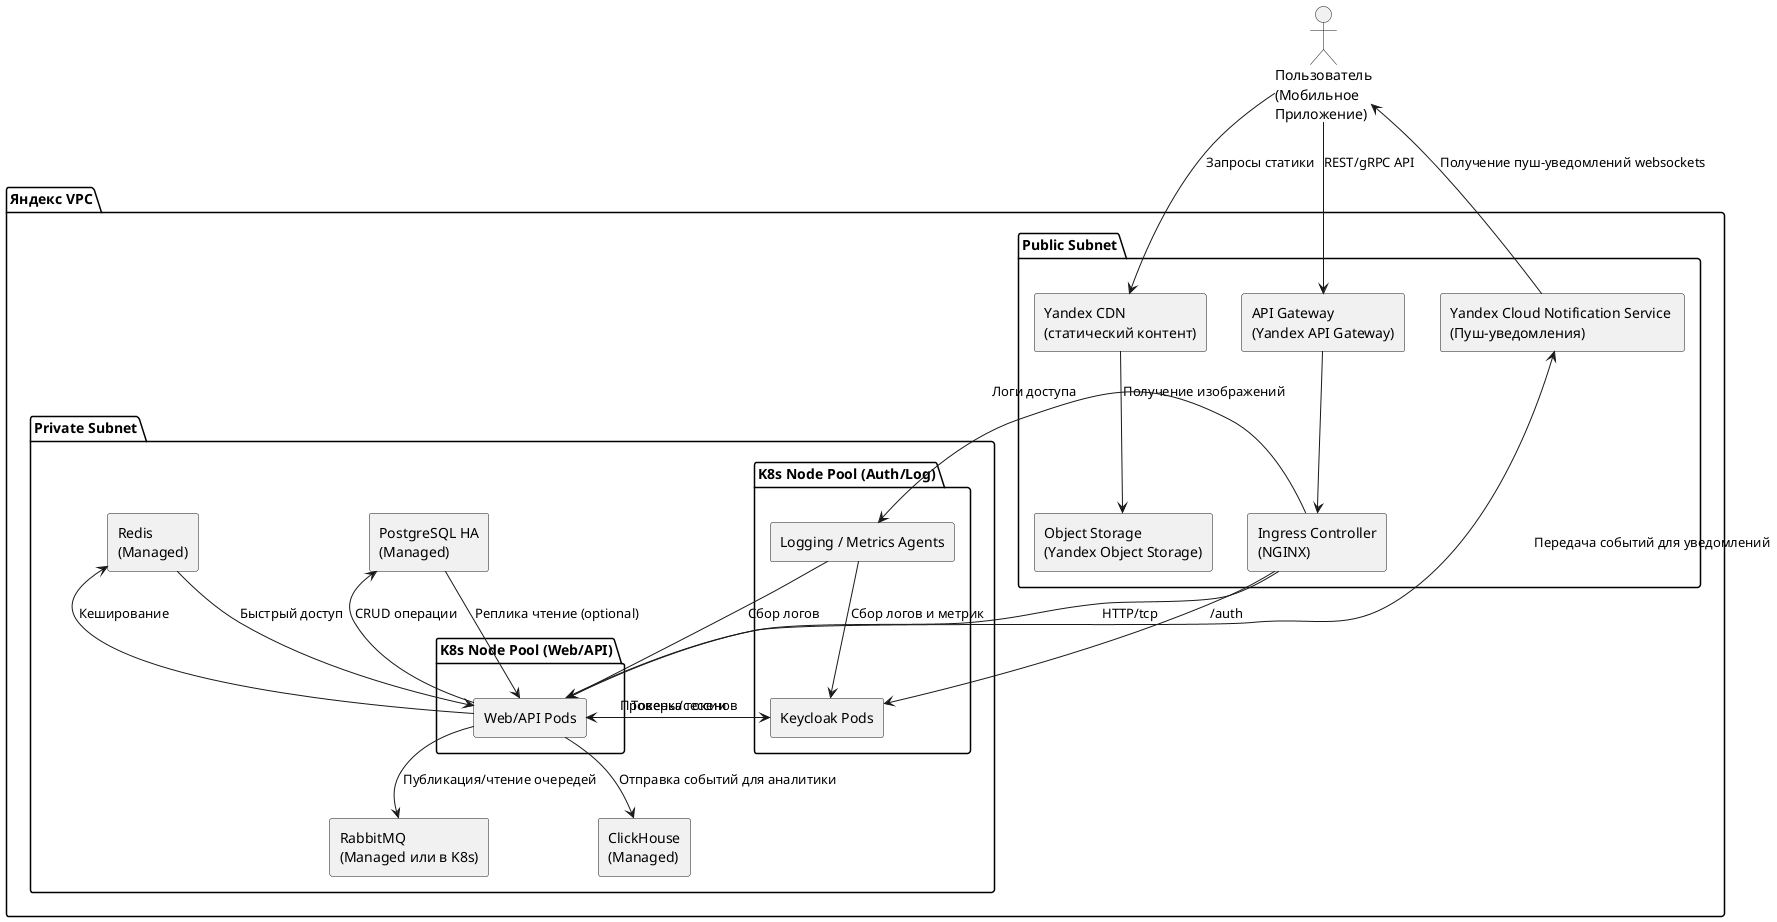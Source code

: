 @startuml
!define AWSPUML https://raw.githubusercontent.com/awslabs/aws-icons-for-plantuml/v14.0/LATEST/AWSPUML
skinparam rectangle {
  Shadowing false
  RoundCorner 5
}
actor "Пользователь\n(Мобильное\nПриложение)" as User

package "Яндекс VPC" {
  package "Public Subnet" {
    rectangle "Yandex CDN\n(статический контент)" as CDN
    rectangle "API Gateway\n(Yandex API Gateway)" as APIGW
    rectangle "Ingress Controller\n(NGINX)" as Ingress
    rectangle "Object Storage\n(Yandex Object Storage)" as OBJ
    rectangle "Yandex Cloud Notification Service \n(Пуш-уведомления)" as Push
  }

  package "Private Subnet" {
    package "K8s Node Pool (Web/API)" {
      rectangle "Web/API Pods" as K8sWeb
    }
    package "K8s Node Pool (Auth/Log)" {
      rectangle "Keycloak Pods" as KC
      rectangle "Logging / Metrics Agents" as Logging
    }
    rectangle "RabbitMQ\n(Managed или в K8s)" as Rabbit
    rectangle "PostgreSQL HA\n(Managed)" as PG
    rectangle "ClickHouse\n(Managed)" as CH
    rectangle "Redis\n(Managed)" as Redis
  }
}

User --> CDN : Запросы статики
User --> APIGW : REST/gRPC API
User <-- Push : Получение пуш-уведомлений websockets
CDN --> OBJ : Получение изображений

APIGW --> Ingress
Ingress --> K8sWeb : HTTP/tcp
Ingress --> KC : /auth
Ingress --> Logging : Логи доступа

K8sWeb --> Rabbit : Публикация/чтение очередей
K8sWeb --> PG : CRUD операции
K8sWeb --> Redis : Кеширование
K8sWeb --> CH : Отправка событий для аналитики
K8sWeb --> KC : Проверка токенов
K8sWeb --> Push : Передача событий для уведомлений

KC --> K8sWeb : Токены/сессии
PG --> K8sWeb : Реплика чтение (optional)
Redis --> K8sWeb : Быстрый доступ

Logging --> KC : Сбор логов и метрик
Logging --> K8sWeb : Сбор логов
@enduml
